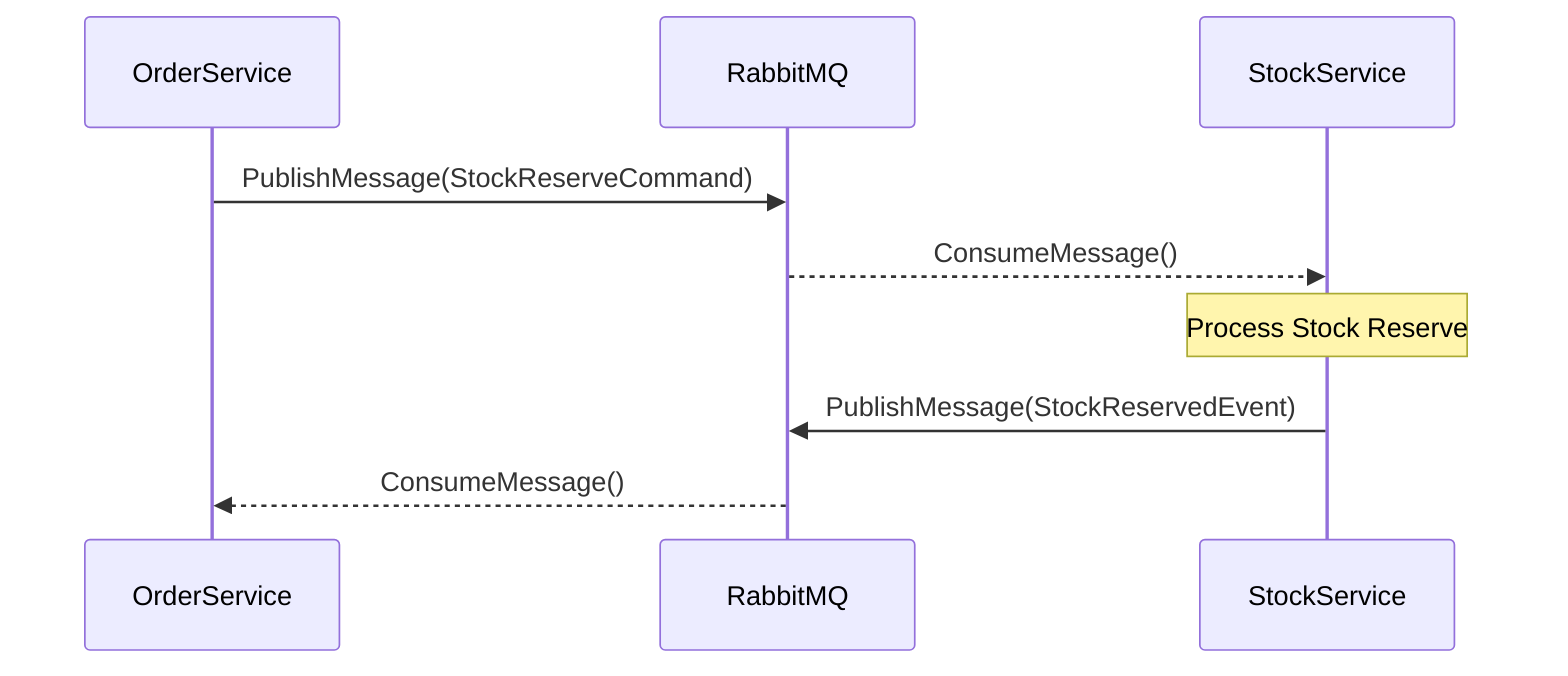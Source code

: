 sequenceDiagram
    participant O as OrderService
    participant R as RabbitMQ
    participant S as StockService
    
    O->>R: PublishMessage(StockReserveCommand)
    R-->>S: ConsumeMessage()
    Note over S: Process Stock Reserve
    S->>R: PublishMessage(StockReservedEvent)
    R-->>O: ConsumeMessage()